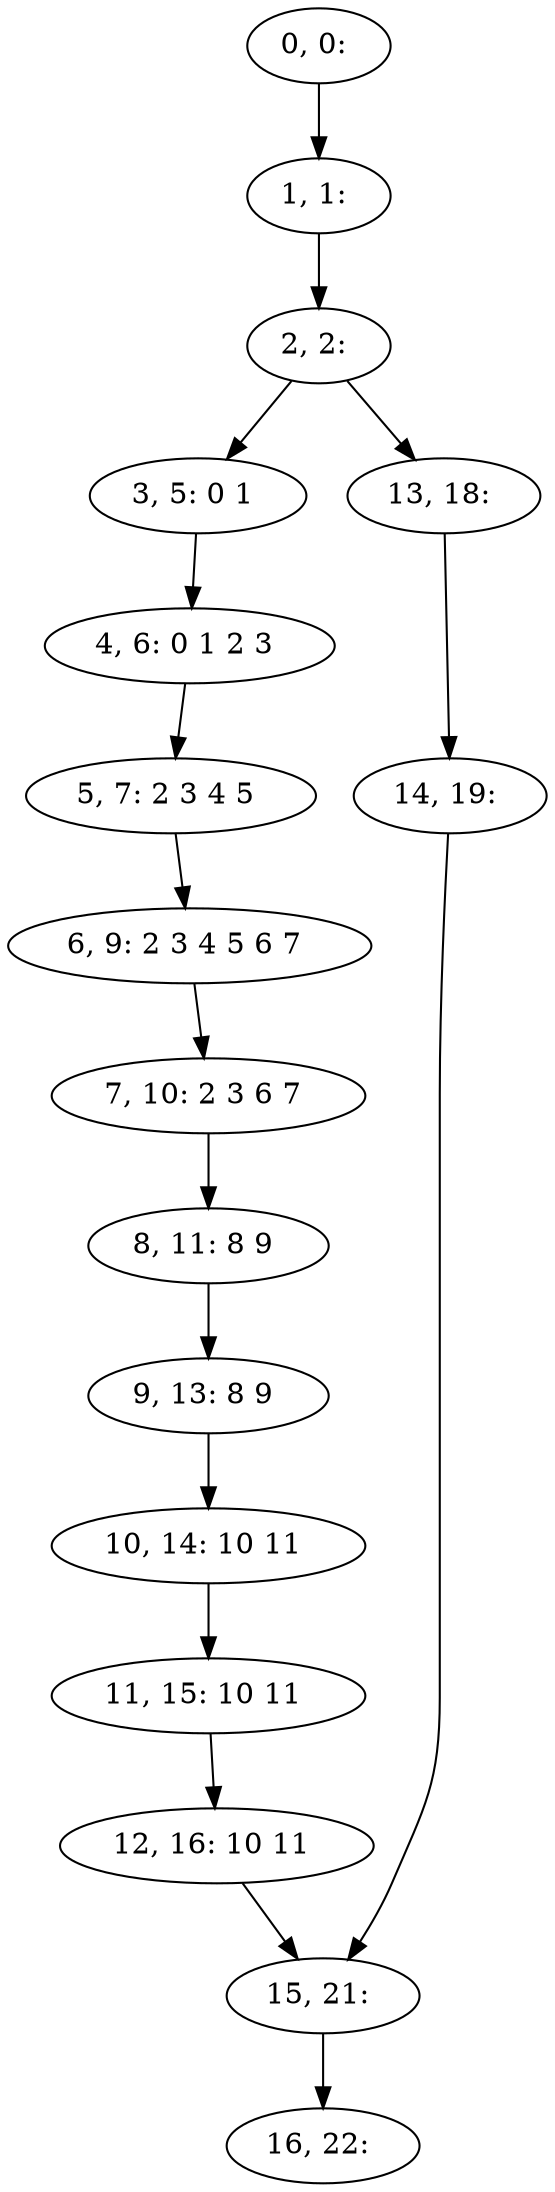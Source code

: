 digraph G {
0[label="0, 0: "];
1[label="1, 1: "];
2[label="2, 2: "];
3[label="3, 5: 0 1 "];
4[label="4, 6: 0 1 2 3 "];
5[label="5, 7: 2 3 4 5 "];
6[label="6, 9: 2 3 4 5 6 7 "];
7[label="7, 10: 2 3 6 7 "];
8[label="8, 11: 8 9 "];
9[label="9, 13: 8 9 "];
10[label="10, 14: 10 11 "];
11[label="11, 15: 10 11 "];
12[label="12, 16: 10 11 "];
13[label="13, 18: "];
14[label="14, 19: "];
15[label="15, 21: "];
16[label="16, 22: "];
0->1 ;
1->2 ;
2->3 ;
2->13 ;
3->4 ;
4->5 ;
5->6 ;
6->7 ;
7->8 ;
8->9 ;
9->10 ;
10->11 ;
11->12 ;
12->15 ;
13->14 ;
14->15 ;
15->16 ;
}
